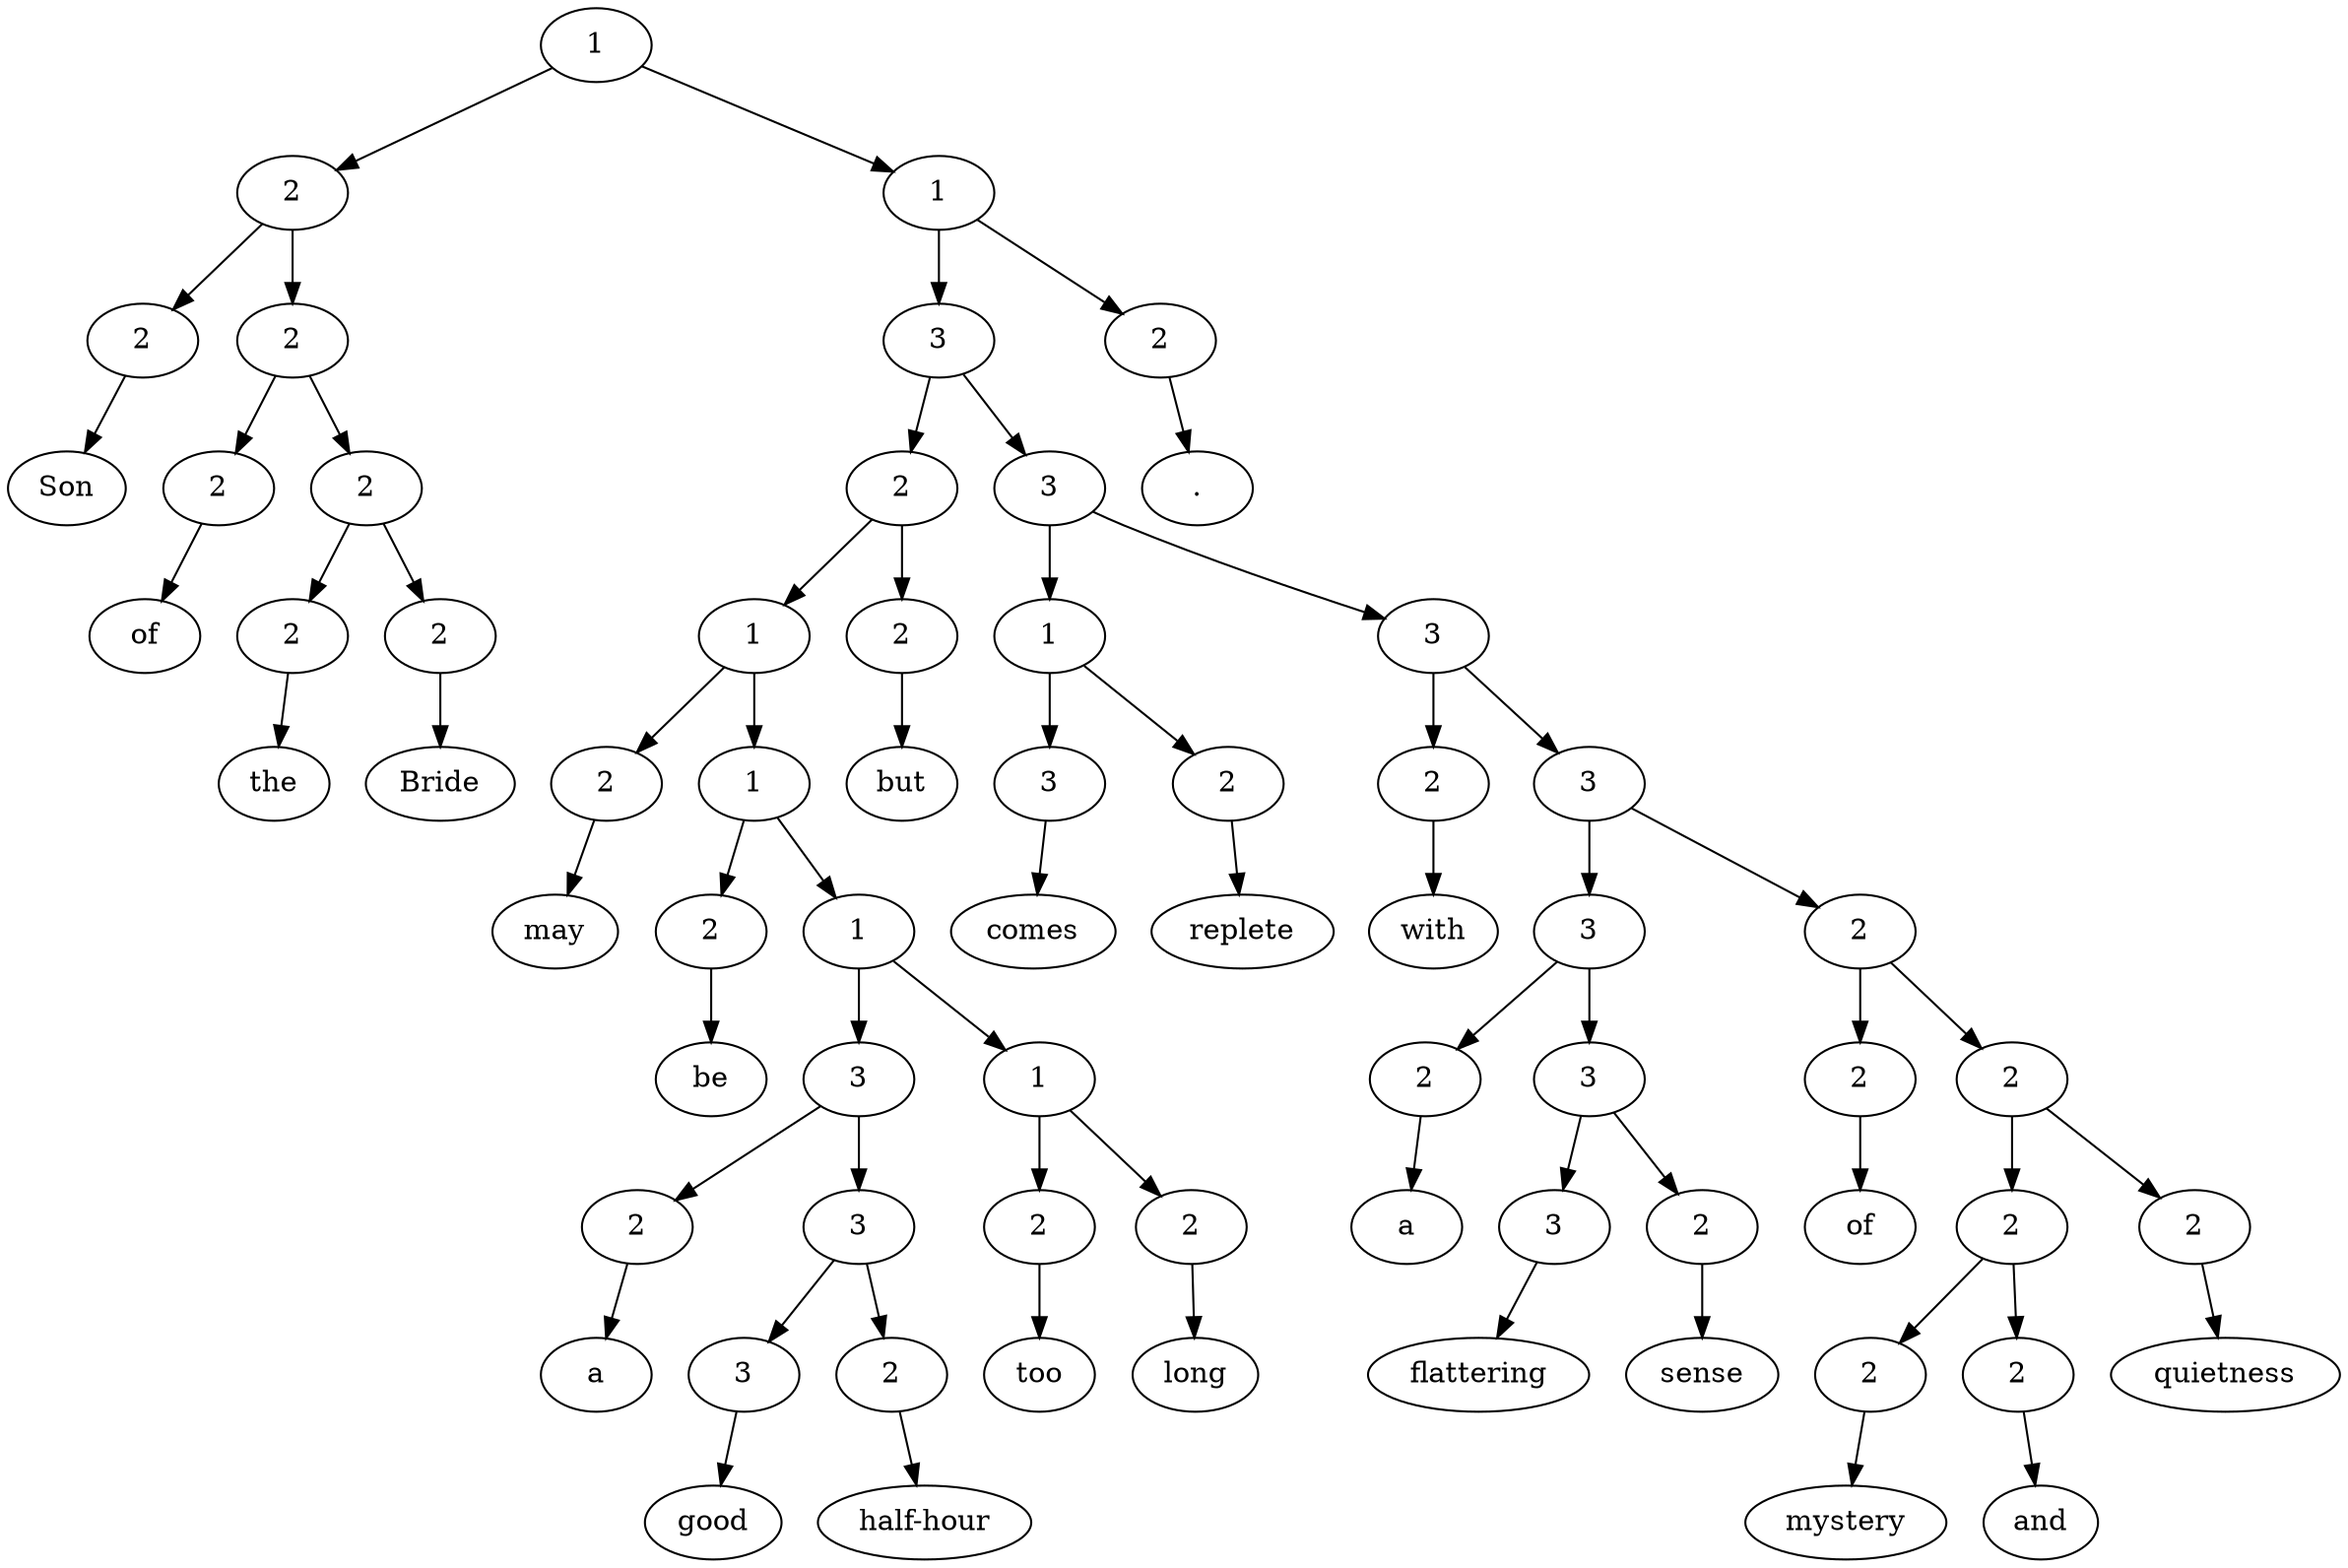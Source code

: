 digraph G{Node0 [label="1"]
Node0 -> Node1
Node0 -> Node12
Node1 [label="2"]
Node1 -> Node2
Node1 -> Node4
Node12 [label="1"]
Node12 -> Node13
Node12 -> Node66
Node2 [label="2"]
Node2 -> Node3
Node4 [label="2"]
Node4 -> Node5
Node4 -> Node7
Node13 [label="3"]
Node13 -> Node14
Node13 -> Node37
Node66 [label="2"]
Node66 -> Node67
Node3 [label="Son"]
Node5 [label="2"]
Node5 -> Node6
Node7 [label="2"]
Node7 -> Node8
Node7 -> Node10
Node14 [label="2"]
Node14 -> Node15
Node14 -> Node35
Node37 [label="3"]
Node37 -> Node38
Node37 -> Node43
Node67 [label="."]
Node6 [label="of"]
Node8 [label="2"]
Node8 -> Node9
Node10 [label="2"]
Node10 -> Node11
Node15 [label="1"]
Node15 -> Node16
Node15 -> Node18
Node35 [label="2"]
Node35 -> Node36
Node38 [label="1"]
Node38 -> Node39
Node38 -> Node41
Node43 [label="3"]
Node43 -> Node44
Node43 -> Node46
Node9 [label="the"]
Node11 [label="Bride"]
Node16 [label="2"]
Node16 -> Node17
Node18 [label="1"]
Node18 -> Node19
Node18 -> Node21
Node36 [label="but"]
Node39 [label="3"]
Node39 -> Node40
Node41 [label="2"]
Node41 -> Node42
Node44 [label="2"]
Node44 -> Node45
Node46 [label="3"]
Node46 -> Node47
Node46 -> Node55
Node17 [label="may"]
Node19 [label="2"]
Node19 -> Node20
Node21 [label="1"]
Node21 -> Node22
Node21 -> Node30
Node40 [label="comes"]
Node42 [label="replete"]
Node45 [label="with"]
Node47 [label="3"]
Node47 -> Node48
Node47 -> Node50
Node55 [label="2"]
Node55 -> Node56
Node55 -> Node58
Node20 [label="be"]
Node22 [label="3"]
Node22 -> Node23
Node22 -> Node25
Node30 [label="1"]
Node30 -> Node31
Node30 -> Node33
Node48 [label="2"]
Node48 -> Node49
Node50 [label="3"]
Node50 -> Node51
Node50 -> Node53
Node56 [label="2"]
Node56 -> Node57
Node58 [label="2"]
Node58 -> Node59
Node58 -> Node64
Node23 [label="2"]
Node23 -> Node24
Node25 [label="3"]
Node25 -> Node26
Node25 -> Node28
Node31 [label="2"]
Node31 -> Node32
Node33 [label="2"]
Node33 -> Node34
Node49 [label="a"]
Node51 [label="3"]
Node51 -> Node52
Node53 [label="2"]
Node53 -> Node54
Node57 [label="of"]
Node59 [label="2"]
Node59 -> Node60
Node59 -> Node62
Node64 [label="2"]
Node64 -> Node65
Node24 [label="a"]
Node26 [label="3"]
Node26 -> Node27
Node28 [label="2"]
Node28 -> Node29
Node32 [label="too"]
Node34 [label="long"]
Node52 [label="flattering"]
Node54 [label="sense"]
Node60 [label="2"]
Node60 -> Node61
Node62 [label="2"]
Node62 -> Node63
Node65 [label="quietness"]
Node27 [label="good"]
Node29 [label="half-hour"]
Node61 [label="mystery"]
Node63 [label="and"]
}